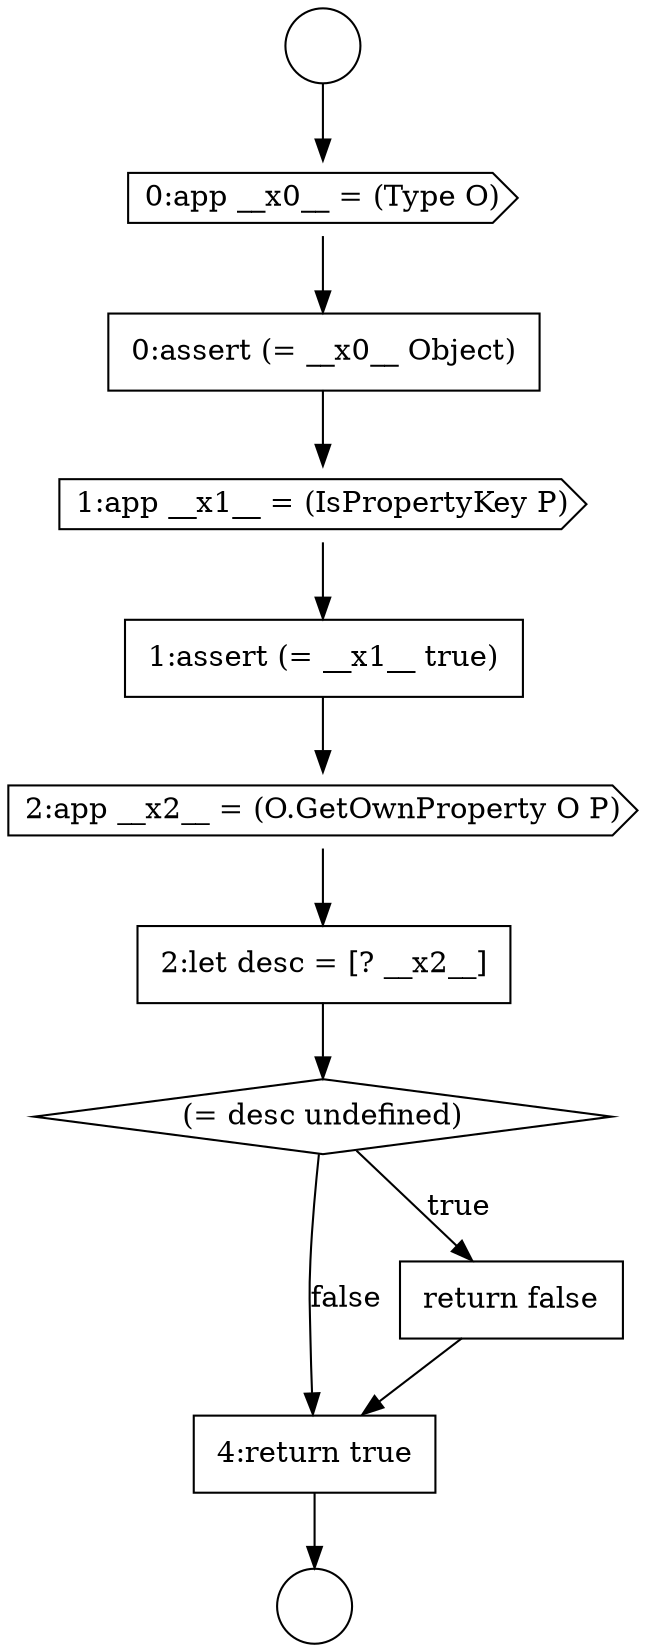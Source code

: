 digraph {
  node861 [shape=cds, label=<<font color="black">0:app __x0__ = (Type O)</font>> color="black" fillcolor="white" style=filled]
  node866 [shape=none, margin=0, label=<<font color="black">
    <table border="0" cellborder="1" cellspacing="0" cellpadding="10">
      <tr><td align="left">2:let desc = [? __x2__]</td></tr>
    </table>
  </font>> color="black" fillcolor="white" style=filled]
  node862 [shape=none, margin=0, label=<<font color="black">
    <table border="0" cellborder="1" cellspacing="0" cellpadding="10">
      <tr><td align="left">0:assert (= __x0__ Object)</td></tr>
    </table>
  </font>> color="black" fillcolor="white" style=filled]
  node869 [shape=none, margin=0, label=<<font color="black">
    <table border="0" cellborder="1" cellspacing="0" cellpadding="10">
      <tr><td align="left">4:return true</td></tr>
    </table>
  </font>> color="black" fillcolor="white" style=filled]
  node863 [shape=cds, label=<<font color="black">1:app __x1__ = (IsPropertyKey P)</font>> color="black" fillcolor="white" style=filled]
  node868 [shape=none, margin=0, label=<<font color="black">
    <table border="0" cellborder="1" cellspacing="0" cellpadding="10">
      <tr><td align="left">return false</td></tr>
    </table>
  </font>> color="black" fillcolor="white" style=filled]
  node860 [shape=circle label=" " color="black" fillcolor="white" style=filled]
  node864 [shape=none, margin=0, label=<<font color="black">
    <table border="0" cellborder="1" cellspacing="0" cellpadding="10">
      <tr><td align="left">1:assert (= __x1__ true)</td></tr>
    </table>
  </font>> color="black" fillcolor="white" style=filled]
  node859 [shape=circle label=" " color="black" fillcolor="white" style=filled]
  node867 [shape=diamond, label=<<font color="black">(= desc undefined)</font>> color="black" fillcolor="white" style=filled]
  node865 [shape=cds, label=<<font color="black">2:app __x2__ = (O.GetOwnProperty O P)</font>> color="black" fillcolor="white" style=filled]
  node863 -> node864 [ color="black"]
  node869 -> node860 [ color="black"]
  node862 -> node863 [ color="black"]
  node867 -> node868 [label=<<font color="black">true</font>> color="black"]
  node867 -> node869 [label=<<font color="black">false</font>> color="black"]
  node868 -> node869 [ color="black"]
  node859 -> node861 [ color="black"]
  node865 -> node866 [ color="black"]
  node861 -> node862 [ color="black"]
  node864 -> node865 [ color="black"]
  node866 -> node867 [ color="black"]
}
